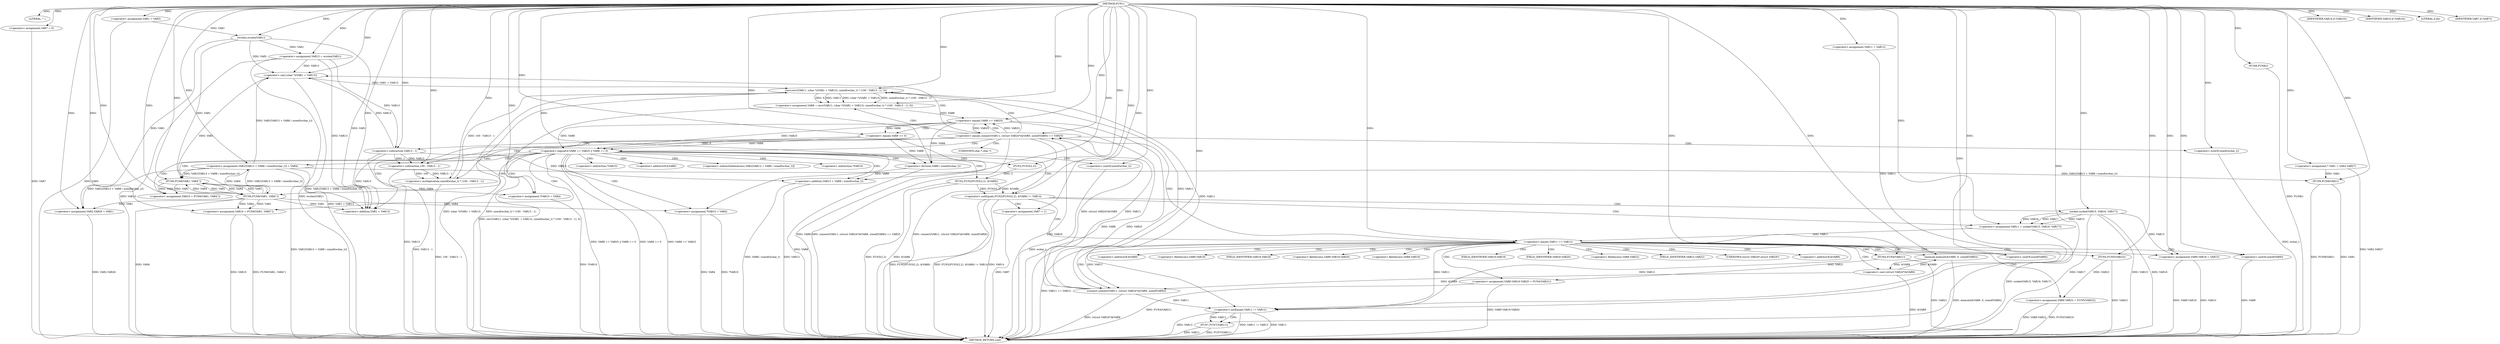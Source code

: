 digraph FUN1 {  
"1000100" [label = "(METHOD,FUN1)" ]
"1000280" [label = "(METHOD_RETURN,void)" ]
"1000104" [label = "(LITERAL,\"\",)" ]
"1000105" [label = "(<operator>.assignment,VAR1 = VAR3)" ]
"1000111" [label = "(<operator>.assignment,VAR7 = 0)" ]
"1000118" [label = "(<operator>.assignment,VAR11 = VAR12)" ]
"1000122" [label = "(<operator>.assignment,VAR13 = wcslen(VAR1))" ]
"1000124" [label = "(wcslen,wcslen(VAR1))" ]
"1000129" [label = "(<operator>.notEquals,FUN2(FUN3(2,2), &VAR6) != VAR14)" ]
"1000130" [label = "(FUN2,FUN2(FUN3(2,2), &VAR6))" ]
"1000131" [label = "(FUN3,FUN3(2,2))" ]
"1000139" [label = "(<operator>.assignment,VAR7 = 1)" ]
"1000142" [label = "(<operator>.assignment,VAR11 = socket(VAR15, VAR16, VAR17))" ]
"1000144" [label = "(socket,socket(VAR15, VAR16, VAR17))" ]
"1000149" [label = "(<operator>.equals,VAR11 == VAR12)" ]
"1000154" [label = "(memset,memset(&VAR9, 0, sizeof(VAR9)))" ]
"1000158" [label = "(<operator>.sizeOf,sizeof(VAR9))" ]
"1000160" [label = "(<operator>.assignment,VAR9.VAR18 = VAR15)" ]
"1000165" [label = "(<operator>.assignment,VAR9.VAR19.VAR20 = FUN4(VAR21))" ]
"1000171" [label = "(FUN4,FUN4(VAR21))" ]
"1000173" [label = "(<operator>.assignment,VAR9.VAR22 = FUN5(VAR23))" ]
"1000177" [label = "(FUN5,FUN5(VAR23))" ]
"1000180" [label = "(<operator>.equals,connect(VAR11, (struct VAR24*)&VAR9, sizeof(VAR9)) == VAR25)" ]
"1000181" [label = "(connect,connect(VAR11, (struct VAR24*)&VAR9, sizeof(VAR9)))" ]
"1000183" [label = "(<operator>.cast,(struct VAR24*)&VAR9)" ]
"1000187" [label = "(<operator>.sizeOf,sizeof(VAR9))" ]
"1000192" [label = "(<operator>.assignment,VAR8 = recv(VAR11, (char *)(VAR1 + VAR13), sizeof(wchar_t) * (100 - VAR13 - 1), 0))" ]
"1000194" [label = "(recv,recv(VAR11, (char *)(VAR1 + VAR13), sizeof(wchar_t) * (100 - VAR13 - 1), 0))" ]
"1000196" [label = "(<operator>.cast,(char *)(VAR1 + VAR13))" ]
"1000198" [label = "(<operator>.addition,VAR1 + VAR13)" ]
"1000201" [label = "(<operator>.multiplication,sizeof(wchar_t) * (100 - VAR13 - 1))" ]
"1000202" [label = "(<operator>.sizeOf,sizeof(wchar_t))" ]
"1000204" [label = "(<operator>.subtraction,100 - VAR13 - 1)" ]
"1000206" [label = "(<operator>.subtraction,VAR13 - 1)" ]
"1000211" [label = "(<operator>.logicalOr,VAR8 == VAR25 || VAR8 == 0)" ]
"1000212" [label = "(<operator>.equals,VAR8 == VAR25)" ]
"1000215" [label = "(<operator>.equals,VAR8 == 0)" ]
"1000220" [label = "(<operator>.assignment,VAR1[VAR13 + VAR8 / sizeof(wchar_t)] = VAR4)" ]
"1000223" [label = "(<operator>.addition,VAR13 + VAR8 / sizeof(wchar_t))" ]
"1000225" [label = "(<operator>.division,VAR8 / sizeof(wchar_t))" ]
"1000227" [label = "(<operator>.sizeOf,sizeof(wchar_t))" ]
"1000230" [label = "(<operator>.assignment,VAR10 = FUN6(VAR1, VAR4''))" ]
"1000232" [label = "(FUN6,FUN6(VAR1, VAR4''))" ]
"1000236" [label = "(IDENTIFIER,VAR10,if (VAR10))" ]
"1000238" [label = "(<operator>.assignment,*VAR10 = VAR4)" ]
"1000242" [label = "(<operator>.assignment,VAR10 = FUN6(VAR1, VAR4''))" ]
"1000244" [label = "(FUN6,FUN6(VAR1, VAR4''))" ]
"1000248" [label = "(IDENTIFIER,VAR10,if (VAR10))" ]
"1000250" [label = "(<operator>.assignment,*VAR10 = VAR4)" ]
"1000254" [label = "(LITERAL,0,do)" ]
"1000256" [label = "(<operator>.notEquals,VAR11 != VAR12)" ]
"1000260" [label = "(FUN7,FUN7(VAR11))" ]
"1000263" [label = "(IDENTIFIER,VAR7,if (VAR7))" ]
"1000265" [label = "(FUN8,FUN8())" ]
"1000266" [label = "(<operator>.assignment,VAR2.VAR26 = VAR1)" ]
"1000273" [label = "(<operator>.assignment,* VAR1 = VAR2.VAR27)" ]
"1000278" [label = "(FUN9,FUN9(VAR1))" ]
"1000134" [label = "(<operator>.addressOf,&VAR6)" ]
"1000155" [label = "(<operator>.addressOf,&VAR9)" ]
"1000161" [label = "(<operator>.fieldAccess,VAR9.VAR18)" ]
"1000163" [label = "(FIELD_IDENTIFIER,VAR18,VAR18)" ]
"1000166" [label = "(<operator>.fieldAccess,VAR9.VAR19.VAR20)" ]
"1000167" [label = "(<operator>.fieldAccess,VAR9.VAR19)" ]
"1000169" [label = "(FIELD_IDENTIFIER,VAR19,VAR19)" ]
"1000170" [label = "(FIELD_IDENTIFIER,VAR20,VAR20)" ]
"1000174" [label = "(<operator>.fieldAccess,VAR9.VAR22)" ]
"1000176" [label = "(FIELD_IDENTIFIER,VAR22,VAR22)" ]
"1000184" [label = "(UNKNOWN,struct VAR24*,struct VAR24*)" ]
"1000185" [label = "(<operator>.addressOf,&VAR9)" ]
"1000197" [label = "(UNKNOWN,char *,char *)" ]
"1000221" [label = "(<operator>.indirectIndexAccess,VAR1[VAR13 + VAR8 / sizeof(wchar_t)])" ]
"1000239" [label = "(<operator>.indirection,*VAR10)" ]
"1000251" [label = "(<operator>.indirection,*VAR10)" ]
  "1000183" -> "1000280"  [ label = "DDG: &VAR9"] 
  "1000250" -> "1000280"  [ label = "DDG: VAR4"] 
  "1000215" -> "1000280"  [ label = "DDG: VAR8"] 
  "1000180" -> "1000280"  [ label = "DDG: connect(VAR11, (struct VAR24*)&VAR9, sizeof(VAR9))"] 
  "1000111" -> "1000280"  [ label = "DDG: VAR7"] 
  "1000256" -> "1000280"  [ label = "DDG: VAR11 != VAR12"] 
  "1000187" -> "1000280"  [ label = "DDG: VAR9"] 
  "1000177" -> "1000280"  [ label = "DDG: VAR23"] 
  "1000129" -> "1000280"  [ label = "DDG: FUN2(FUN3(2,2), &VAR6)"] 
  "1000160" -> "1000280"  [ label = "DDG: VAR15"] 
  "1000260" -> "1000280"  [ label = "DDG: FUN7(VAR11)"] 
  "1000171" -> "1000280"  [ label = "DDG: VAR21"] 
  "1000223" -> "1000280"  [ label = "DDG: VAR8 / sizeof(wchar_t)"] 
  "1000220" -> "1000280"  [ label = "DDG: VAR1[VAR13 + VAR8 / sizeof(wchar_t)]"] 
  "1000250" -> "1000280"  [ label = "DDG: *VAR10"] 
  "1000192" -> "1000280"  [ label = "DDG: recv(VAR11, (char *)(VAR1 + VAR13), sizeof(wchar_t) * (100 - VAR13 - 1), 0)"] 
  "1000194" -> "1000280"  [ label = "DDG: sizeof(wchar_t) * (100 - VAR13 - 1)"] 
  "1000105" -> "1000280"  [ label = "DDG: VAR3"] 
  "1000238" -> "1000280"  [ label = "DDG: *VAR10"] 
  "1000273" -> "1000280"  [ label = "DDG: VAR2.VAR27"] 
  "1000225" -> "1000280"  [ label = "DDG: VAR8"] 
  "1000227" -> "1000280"  [ label = "DDG: wchar_t"] 
  "1000212" -> "1000280"  [ label = "DDG: VAR25"] 
  "1000180" -> "1000280"  [ label = "DDG: VAR25"] 
  "1000204" -> "1000280"  [ label = "DDG: VAR13 - 1"] 
  "1000122" -> "1000280"  [ label = "DDG: VAR13"] 
  "1000165" -> "1000280"  [ label = "DDG: VAR9.VAR19.VAR20"] 
  "1000139" -> "1000280"  [ label = "DDG: VAR7"] 
  "1000265" -> "1000280"  [ label = "DDG: FUN8()"] 
  "1000129" -> "1000280"  [ label = "DDG: FUN2(FUN3(2,2), &VAR6) != VAR14"] 
  "1000142" -> "1000280"  [ label = "DDG: socket(VAR15, VAR16, VAR17)"] 
  "1000266" -> "1000280"  [ label = "DDG: VAR2.VAR26"] 
  "1000130" -> "1000280"  [ label = "DDG: &VAR6"] 
  "1000202" -> "1000280"  [ label = "DDG: wchar_t"] 
  "1000180" -> "1000280"  [ label = "DDG: connect(VAR11, (struct VAR24*)&VAR9, sizeof(VAR9)) == VAR25"] 
  "1000149" -> "1000280"  [ label = "DDG: VAR11 == VAR12"] 
  "1000256" -> "1000280"  [ label = "DDG: VAR12"] 
  "1000206" -> "1000280"  [ label = "DDG: VAR13"] 
  "1000278" -> "1000280"  [ label = "DDG: FUN9(VAR1)"] 
  "1000211" -> "1000280"  [ label = "DDG: VAR8 == VAR25"] 
  "1000154" -> "1000280"  [ label = "DDG: memset(&VAR9, 0, sizeof(VAR9))"] 
  "1000212" -> "1000280"  [ label = "DDG: VAR8"] 
  "1000211" -> "1000280"  [ label = "DDG: VAR8 == VAR25 || VAR8 == 0"] 
  "1000129" -> "1000280"  [ label = "DDG: VAR14"] 
  "1000144" -> "1000280"  [ label = "DDG: VAR15"] 
  "1000165" -> "1000280"  [ label = "DDG: FUN4(VAR21)"] 
  "1000211" -> "1000280"  [ label = "DDG: VAR8 == 0"] 
  "1000173" -> "1000280"  [ label = "DDG: FUN5(VAR23)"] 
  "1000242" -> "1000280"  [ label = "DDG: FUN6(VAR1, VAR4'')"] 
  "1000256" -> "1000280"  [ label = "DDG: VAR11"] 
  "1000260" -> "1000280"  [ label = "DDG: VAR11"] 
  "1000194" -> "1000280"  [ label = "DDG: (char *)(VAR1 + VAR13)"] 
  "1000244" -> "1000280"  [ label = "DDG: VAR4"] 
  "1000144" -> "1000280"  [ label = "DDG: VAR16"] 
  "1000144" -> "1000280"  [ label = "DDG: VAR17"] 
  "1000278" -> "1000280"  [ label = "DDG: VAR1"] 
  "1000181" -> "1000280"  [ label = "DDG: (struct VAR24*)&VAR9"] 
  "1000160" -> "1000280"  [ label = "DDG: VAR9.VAR18"] 
  "1000173" -> "1000280"  [ label = "DDG: VAR9.VAR22"] 
  "1000242" -> "1000280"  [ label = "DDG: VAR10"] 
  "1000223" -> "1000280"  [ label = "DDG: VAR13"] 
  "1000122" -> "1000280"  [ label = "DDG: wcslen(VAR1)"] 
  "1000201" -> "1000280"  [ label = "DDG: 100 - VAR13 - 1"] 
  "1000196" -> "1000280"  [ label = "DDG: VAR1 + VAR13"] 
  "1000130" -> "1000280"  [ label = "DDG: FUN3(2,2)"] 
  "1000100" -> "1000104"  [ label = "DDG: "] 
  "1000100" -> "1000105"  [ label = "DDG: "] 
  "1000100" -> "1000111"  [ label = "DDG: "] 
  "1000100" -> "1000118"  [ label = "DDG: "] 
  "1000124" -> "1000122"  [ label = "DDG: VAR1"] 
  "1000100" -> "1000122"  [ label = "DDG: "] 
  "1000105" -> "1000124"  [ label = "DDG: VAR1"] 
  "1000100" -> "1000124"  [ label = "DDG: "] 
  "1000130" -> "1000129"  [ label = "DDG: FUN3(2,2)"] 
  "1000130" -> "1000129"  [ label = "DDG: &VAR6"] 
  "1000131" -> "1000130"  [ label = "DDG: 2"] 
  "1000100" -> "1000131"  [ label = "DDG: "] 
  "1000100" -> "1000129"  [ label = "DDG: "] 
  "1000100" -> "1000139"  [ label = "DDG: "] 
  "1000144" -> "1000142"  [ label = "DDG: VAR15"] 
  "1000144" -> "1000142"  [ label = "DDG: VAR16"] 
  "1000144" -> "1000142"  [ label = "DDG: VAR17"] 
  "1000100" -> "1000142"  [ label = "DDG: "] 
  "1000100" -> "1000144"  [ label = "DDG: "] 
  "1000142" -> "1000149"  [ label = "DDG: VAR11"] 
  "1000100" -> "1000149"  [ label = "DDG: "] 
  "1000183" -> "1000154"  [ label = "DDG: &VAR9"] 
  "1000100" -> "1000154"  [ label = "DDG: "] 
  "1000100" -> "1000158"  [ label = "DDG: "] 
  "1000144" -> "1000160"  [ label = "DDG: VAR15"] 
  "1000100" -> "1000160"  [ label = "DDG: "] 
  "1000171" -> "1000165"  [ label = "DDG: VAR21"] 
  "1000100" -> "1000171"  [ label = "DDG: "] 
  "1000177" -> "1000173"  [ label = "DDG: VAR23"] 
  "1000100" -> "1000177"  [ label = "DDG: "] 
  "1000181" -> "1000180"  [ label = "DDG: VAR11"] 
  "1000181" -> "1000180"  [ label = "DDG: (struct VAR24*)&VAR9"] 
  "1000149" -> "1000181"  [ label = "DDG: VAR11"] 
  "1000100" -> "1000181"  [ label = "DDG: "] 
  "1000183" -> "1000181"  [ label = "DDG: &VAR9"] 
  "1000154" -> "1000183"  [ label = "DDG: &VAR9"] 
  "1000100" -> "1000187"  [ label = "DDG: "] 
  "1000212" -> "1000180"  [ label = "DDG: VAR25"] 
  "1000100" -> "1000180"  [ label = "DDG: "] 
  "1000194" -> "1000192"  [ label = "DDG: VAR11"] 
  "1000194" -> "1000192"  [ label = "DDG: (char *)(VAR1 + VAR13)"] 
  "1000194" -> "1000192"  [ label = "DDG: sizeof(wchar_t) * (100 - VAR13 - 1)"] 
  "1000194" -> "1000192"  [ label = "DDG: 0"] 
  "1000100" -> "1000192"  [ label = "DDG: "] 
  "1000181" -> "1000194"  [ label = "DDG: VAR11"] 
  "1000100" -> "1000194"  [ label = "DDG: "] 
  "1000196" -> "1000194"  [ label = "DDG: VAR1 + VAR13"] 
  "1000244" -> "1000196"  [ label = "DDG: VAR1"] 
  "1000220" -> "1000196"  [ label = "DDG: VAR1[VAR13 + VAR8 / sizeof(wchar_t)]"] 
  "1000124" -> "1000196"  [ label = "DDG: VAR1"] 
  "1000100" -> "1000196"  [ label = "DDG: "] 
  "1000122" -> "1000196"  [ label = "DDG: VAR13"] 
  "1000206" -> "1000196"  [ label = "DDG: VAR13"] 
  "1000244" -> "1000198"  [ label = "DDG: VAR1"] 
  "1000220" -> "1000198"  [ label = "DDG: VAR1[VAR13 + VAR8 / sizeof(wchar_t)]"] 
  "1000124" -> "1000198"  [ label = "DDG: VAR1"] 
  "1000100" -> "1000198"  [ label = "DDG: "] 
  "1000122" -> "1000198"  [ label = "DDG: VAR13"] 
  "1000206" -> "1000198"  [ label = "DDG: VAR13"] 
  "1000201" -> "1000194"  [ label = "DDG: 100 - VAR13 - 1"] 
  "1000100" -> "1000201"  [ label = "DDG: "] 
  "1000100" -> "1000202"  [ label = "DDG: "] 
  "1000204" -> "1000201"  [ label = "DDG: 100"] 
  "1000204" -> "1000201"  [ label = "DDG: VAR13 - 1"] 
  "1000100" -> "1000204"  [ label = "DDG: "] 
  "1000206" -> "1000204"  [ label = "DDG: VAR13"] 
  "1000206" -> "1000204"  [ label = "DDG: 1"] 
  "1000100" -> "1000206"  [ label = "DDG: "] 
  "1000122" -> "1000206"  [ label = "DDG: VAR13"] 
  "1000212" -> "1000211"  [ label = "DDG: VAR8"] 
  "1000212" -> "1000211"  [ label = "DDG: VAR25"] 
  "1000192" -> "1000212"  [ label = "DDG: VAR8"] 
  "1000100" -> "1000212"  [ label = "DDG: "] 
  "1000180" -> "1000212"  [ label = "DDG: VAR25"] 
  "1000215" -> "1000211"  [ label = "DDG: VAR8"] 
  "1000215" -> "1000211"  [ label = "DDG: 0"] 
  "1000212" -> "1000215"  [ label = "DDG: VAR8"] 
  "1000100" -> "1000215"  [ label = "DDG: "] 
  "1000244" -> "1000220"  [ label = "DDG: VAR4"] 
  "1000100" -> "1000220"  [ label = "DDG: "] 
  "1000206" -> "1000223"  [ label = "DDG: VAR13"] 
  "1000100" -> "1000223"  [ label = "DDG: "] 
  "1000225" -> "1000223"  [ label = "DDG: VAR8"] 
  "1000215" -> "1000225"  [ label = "DDG: VAR8"] 
  "1000212" -> "1000225"  [ label = "DDG: VAR8"] 
  "1000100" -> "1000225"  [ label = "DDG: "] 
  "1000100" -> "1000227"  [ label = "DDG: "] 
  "1000232" -> "1000230"  [ label = "DDG: VAR1"] 
  "1000232" -> "1000230"  [ label = "DDG: VAR4"] 
  "1000100" -> "1000230"  [ label = "DDG: "] 
  "1000220" -> "1000232"  [ label = "DDG: VAR1[VAR13 + VAR8 / sizeof(wchar_t)]"] 
  "1000100" -> "1000232"  [ label = "DDG: "] 
  "1000244" -> "1000232"  [ label = "DDG: VAR1"] 
  "1000124" -> "1000232"  [ label = "DDG: VAR1"] 
  "1000244" -> "1000232"  [ label = "DDG: VAR4"] 
  "1000100" -> "1000236"  [ label = "DDG: "] 
  "1000232" -> "1000238"  [ label = "DDG: VAR4"] 
  "1000100" -> "1000238"  [ label = "DDG: "] 
  "1000244" -> "1000242"  [ label = "DDG: VAR1"] 
  "1000244" -> "1000242"  [ label = "DDG: VAR4"] 
  "1000100" -> "1000242"  [ label = "DDG: "] 
  "1000220" -> "1000244"  [ label = "DDG: VAR1[VAR13 + VAR8 / sizeof(wchar_t)]"] 
  "1000232" -> "1000244"  [ label = "DDG: VAR1"] 
  "1000100" -> "1000244"  [ label = "DDG: "] 
  "1000232" -> "1000244"  [ label = "DDG: VAR4"] 
  "1000100" -> "1000248"  [ label = "DDG: "] 
  "1000244" -> "1000250"  [ label = "DDG: VAR4"] 
  "1000100" -> "1000250"  [ label = "DDG: "] 
  "1000100" -> "1000254"  [ label = "DDG: "] 
  "1000181" -> "1000256"  [ label = "DDG: VAR11"] 
  "1000194" -> "1000256"  [ label = "DDG: VAR11"] 
  "1000149" -> "1000256"  [ label = "DDG: VAR11"] 
  "1000118" -> "1000256"  [ label = "DDG: VAR11"] 
  "1000100" -> "1000256"  [ label = "DDG: "] 
  "1000149" -> "1000256"  [ label = "DDG: VAR12"] 
  "1000256" -> "1000260"  [ label = "DDG: VAR11"] 
  "1000100" -> "1000260"  [ label = "DDG: "] 
  "1000100" -> "1000263"  [ label = "DDG: "] 
  "1000100" -> "1000265"  [ label = "DDG: "] 
  "1000244" -> "1000266"  [ label = "DDG: VAR1"] 
  "1000220" -> "1000266"  [ label = "DDG: VAR1[VAR13 + VAR8 / sizeof(wchar_t)]"] 
  "1000124" -> "1000266"  [ label = "DDG: VAR1"] 
  "1000100" -> "1000266"  [ label = "DDG: "] 
  "1000100" -> "1000273"  [ label = "DDG: "] 
  "1000220" -> "1000278"  [ label = "DDG: VAR1[VAR13 + VAR8 / sizeof(wchar_t)]"] 
  "1000273" -> "1000278"  [ label = "DDG: VAR1"] 
  "1000100" -> "1000278"  [ label = "DDG: "] 
  "1000129" -> "1000142"  [ label = "CDG: "] 
  "1000129" -> "1000139"  [ label = "CDG: "] 
  "1000129" -> "1000144"  [ label = "CDG: "] 
  "1000129" -> "1000149"  [ label = "CDG: "] 
  "1000149" -> "1000174"  [ label = "CDG: "] 
  "1000149" -> "1000161"  [ label = "CDG: "] 
  "1000149" -> "1000166"  [ label = "CDG: "] 
  "1000149" -> "1000180"  [ label = "CDG: "] 
  "1000149" -> "1000183"  [ label = "CDG: "] 
  "1000149" -> "1000165"  [ label = "CDG: "] 
  "1000149" -> "1000167"  [ label = "CDG: "] 
  "1000149" -> "1000154"  [ label = "CDG: "] 
  "1000149" -> "1000160"  [ label = "CDG: "] 
  "1000149" -> "1000176"  [ label = "CDG: "] 
  "1000149" -> "1000187"  [ label = "CDG: "] 
  "1000149" -> "1000185"  [ label = "CDG: "] 
  "1000149" -> "1000169"  [ label = "CDG: "] 
  "1000149" -> "1000163"  [ label = "CDG: "] 
  "1000149" -> "1000173"  [ label = "CDG: "] 
  "1000149" -> "1000158"  [ label = "CDG: "] 
  "1000149" -> "1000155"  [ label = "CDG: "] 
  "1000149" -> "1000170"  [ label = "CDG: "] 
  "1000149" -> "1000171"  [ label = "CDG: "] 
  "1000149" -> "1000184"  [ label = "CDG: "] 
  "1000149" -> "1000177"  [ label = "CDG: "] 
  "1000149" -> "1000181"  [ label = "CDG: "] 
  "1000180" -> "1000211"  [ label = "CDG: "] 
  "1000180" -> "1000197"  [ label = "CDG: "] 
  "1000180" -> "1000204"  [ label = "CDG: "] 
  "1000180" -> "1000206"  [ label = "CDG: "] 
  "1000180" -> "1000201"  [ label = "CDG: "] 
  "1000180" -> "1000194"  [ label = "CDG: "] 
  "1000180" -> "1000192"  [ label = "CDG: "] 
  "1000180" -> "1000198"  [ label = "CDG: "] 
  "1000180" -> "1000212"  [ label = "CDG: "] 
  "1000180" -> "1000196"  [ label = "CDG: "] 
  "1000180" -> "1000202"  [ label = "CDG: "] 
  "1000211" -> "1000221"  [ label = "CDG: "] 
  "1000211" -> "1000227"  [ label = "CDG: "] 
  "1000211" -> "1000244"  [ label = "CDG: "] 
  "1000211" -> "1000242"  [ label = "CDG: "] 
  "1000211" -> "1000220"  [ label = "CDG: "] 
  "1000211" -> "1000232"  [ label = "CDG: "] 
  "1000211" -> "1000230"  [ label = "CDG: "] 
  "1000211" -> "1000225"  [ label = "CDG: "] 
  "1000211" -> "1000223"  [ label = "CDG: "] 
  "1000211" -> "1000238"  [ label = "CDG: "] 
  "1000211" -> "1000239"  [ label = "CDG: "] 
  "1000211" -> "1000130"  [ label = "CDG: "] 
  "1000211" -> "1000131"  [ label = "CDG: "] 
  "1000211" -> "1000129"  [ label = "CDG: "] 
  "1000211" -> "1000134"  [ label = "CDG: "] 
  "1000211" -> "1000251"  [ label = "CDG: "] 
  "1000211" -> "1000250"  [ label = "CDG: "] 
  "1000212" -> "1000215"  [ label = "CDG: "] 
  "1000256" -> "1000260"  [ label = "CDG: "] 
}
